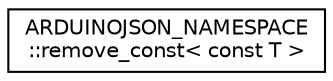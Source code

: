 digraph "Graphical Class Hierarchy"
{
 // LATEX_PDF_SIZE
  edge [fontname="Helvetica",fontsize="10",labelfontname="Helvetica",labelfontsize="10"];
  node [fontname="Helvetica",fontsize="10",shape=record];
  rankdir="LR";
  Node0 [label="ARDUINOJSON_NAMESPACE\l::remove_const\< const T \>",height=0.2,width=0.4,color="black", fillcolor="white", style="filled",URL="$structARDUINOJSON__NAMESPACE_1_1remove__const_3_01const_01T_01_4.html",tooltip=" "];
}

